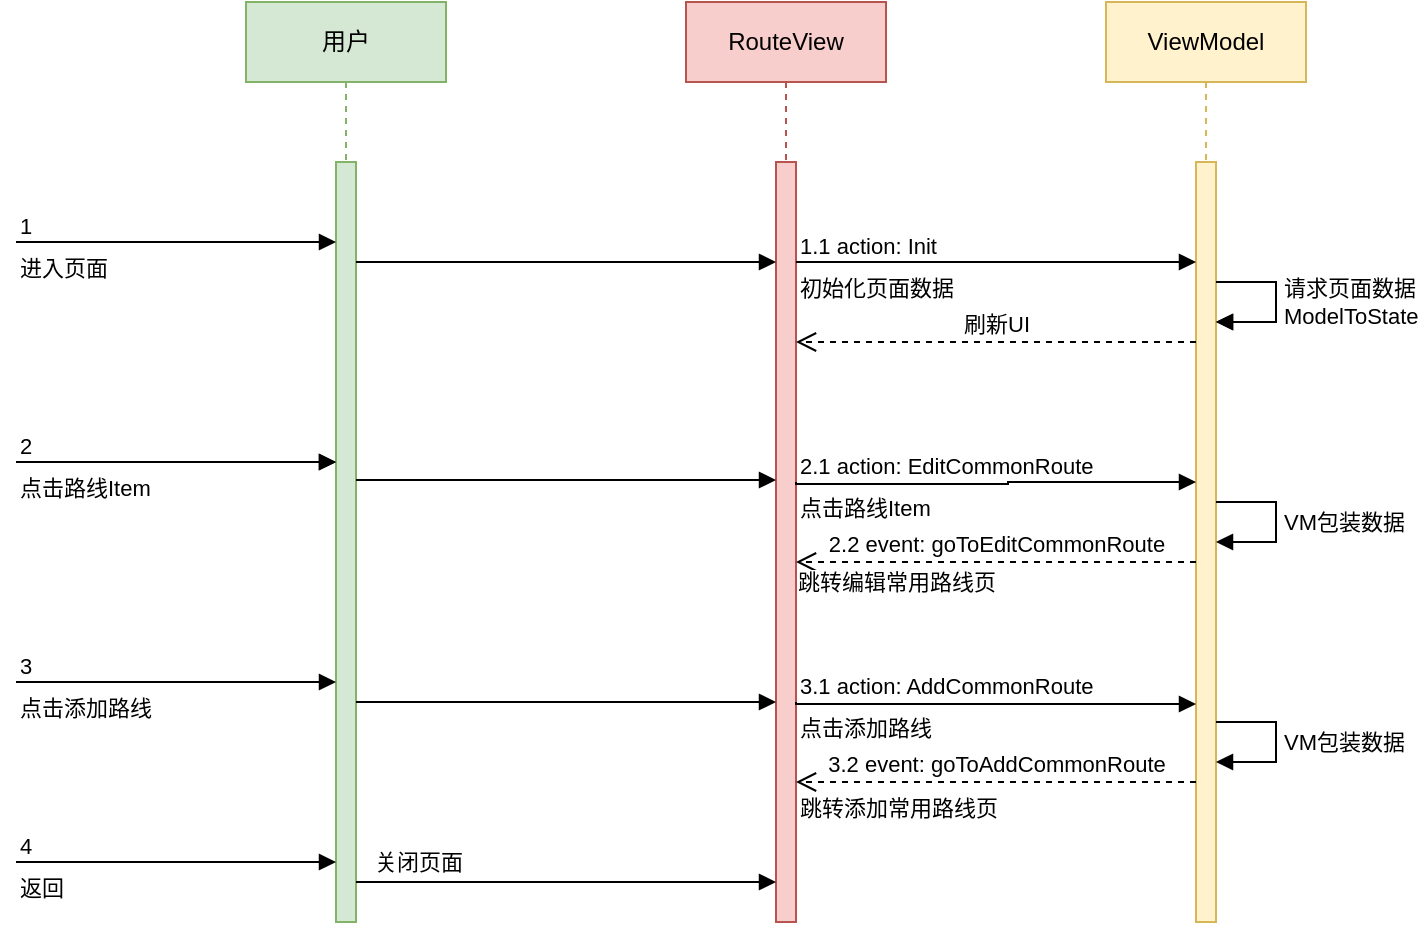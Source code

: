<mxfile version="22.0.8" type="github" pages="2">
  <diagram id="6I0OCvxSQrVGMHxT2VVA" name="常用路线管理页">
    <mxGraphModel dx="2193" dy="816" grid="1" gridSize="10" guides="1" tooltips="1" connect="1" arrows="1" fold="1" page="1" pageScale="1" pageWidth="850" pageHeight="1100" math="0" shadow="0">
      <root>
        <mxCell id="0" />
        <mxCell id="1" parent="0" />
        <mxCell id="fytZe2nUgxtboZ6Lmw9K-55" value="ViewModel" style="shape=umlLifeline;perimeter=lifelinePerimeter;whiteSpace=wrap;html=1;container=1;dropTarget=0;collapsible=0;recursiveResize=0;outlineConnect=0;portConstraint=eastwest;newEdgeStyle={&quot;curved&quot;:0,&quot;rounded&quot;:0};fillColor=#fff2cc;strokeColor=#d6b656;" vertex="1" parent="1">
          <mxGeometry x="545" y="310" width="100" height="300" as="geometry" />
        </mxCell>
        <mxCell id="fytZe2nUgxtboZ6Lmw9K-54" value="RouteView" style="shape=umlLifeline;perimeter=lifelinePerimeter;whiteSpace=wrap;html=1;container=1;dropTarget=0;collapsible=0;recursiveResize=0;outlineConnect=0;portConstraint=eastwest;newEdgeStyle={&quot;curved&quot;:0,&quot;rounded&quot;:0};fillColor=#f8cecc;strokeColor=#b85450;" vertex="1" parent="1">
          <mxGeometry x="335" y="310" width="100" height="300" as="geometry" />
        </mxCell>
        <mxCell id="fytZe2nUgxtboZ6Lmw9K-53" value="用户" style="shape=umlLifeline;perimeter=lifelinePerimeter;whiteSpace=wrap;html=1;container=1;dropTarget=0;collapsible=0;recursiveResize=0;outlineConnect=0;portConstraint=eastwest;newEdgeStyle={&quot;curved&quot;:0,&quot;rounded&quot;:0};fillColor=#d5e8d4;strokeColor=#82b366;" vertex="1" parent="1">
          <mxGeometry x="115" y="310" width="100" height="300" as="geometry" />
        </mxCell>
        <mxCell id="fytZe2nUgxtboZ6Lmw9K-4" value="" style="html=1;points=[[0,0,0,0,5],[0,1,0,0,-5],[1,0,0,0,5],[1,1,0,0,-5]];perimeter=orthogonalPerimeter;outlineConnect=0;targetShapes=umlLifeline;portConstraint=eastwest;newEdgeStyle={&quot;curved&quot;:0,&quot;rounded&quot;:0};fillColor=#d5e8d4;strokeColor=#82b366;" vertex="1" parent="1">
          <mxGeometry x="160" y="390" width="10" height="380" as="geometry" />
        </mxCell>
        <mxCell id="fytZe2nUgxtboZ6Lmw9K-7" value="进入页面" style="endArrow=block;endFill=1;html=1;edgeStyle=orthogonalEdgeStyle;align=left;verticalAlign=top;rounded=0;" edge="1" parent="1">
          <mxGeometry x="-1" relative="1" as="geometry">
            <mxPoint y="430" as="sourcePoint" />
            <mxPoint x="160" y="430" as="targetPoint" />
          </mxGeometry>
        </mxCell>
        <mxCell id="fytZe2nUgxtboZ6Lmw9K-8" value="1" style="edgeLabel;resizable=0;html=1;align=left;verticalAlign=bottom;" connectable="0" vertex="1" parent="fytZe2nUgxtboZ6Lmw9K-7">
          <mxGeometry x="-1" relative="1" as="geometry" />
        </mxCell>
        <mxCell id="fytZe2nUgxtboZ6Lmw9K-9" value="" style="html=1;points=[[0,0,0,0,5],[0,1,0,0,-5],[1,0,0,0,5],[1,1,0,0,-5]];perimeter=orthogonalPerimeter;outlineConnect=0;targetShapes=umlLifeline;portConstraint=eastwest;newEdgeStyle={&quot;curved&quot;:0,&quot;rounded&quot;:0};fillColor=#f8cecc;strokeColor=#b85450;" vertex="1" parent="1">
          <mxGeometry x="380" y="390" width="10" height="380" as="geometry" />
        </mxCell>
        <mxCell id="fytZe2nUgxtboZ6Lmw9K-10" value="" style="html=1;points=[[0,0,0,0,5],[0,1,0,0,-5],[1,0,0,0,5],[1,1,0,0,-5]];perimeter=orthogonalPerimeter;outlineConnect=0;targetShapes=umlLifeline;portConstraint=eastwest;newEdgeStyle={&quot;curved&quot;:0,&quot;rounded&quot;:0};fillColor=#fff2cc;strokeColor=#d6b656;" vertex="1" parent="1">
          <mxGeometry x="590" y="390" width="10" height="380" as="geometry" />
        </mxCell>
        <mxCell id="fytZe2nUgxtboZ6Lmw9K-11" value="初始化页面数据" style="endArrow=block;endFill=1;html=1;edgeStyle=orthogonalEdgeStyle;align=left;verticalAlign=top;rounded=0;" edge="1" parent="1" source="fytZe2nUgxtboZ6Lmw9K-9">
          <mxGeometry x="-1" relative="1" as="geometry">
            <mxPoint x="400" y="440" as="sourcePoint" />
            <mxPoint x="590" y="440" as="targetPoint" />
            <Array as="points">
              <mxPoint x="450" y="440" />
              <mxPoint x="450" y="440" />
            </Array>
          </mxGeometry>
        </mxCell>
        <mxCell id="fytZe2nUgxtboZ6Lmw9K-12" value="1.1 action: Init" style="edgeLabel;resizable=0;html=1;align=left;verticalAlign=bottom;" connectable="0" vertex="1" parent="fytZe2nUgxtboZ6Lmw9K-11">
          <mxGeometry x="-1" relative="1" as="geometry" />
        </mxCell>
        <mxCell id="fytZe2nUgxtboZ6Lmw9K-15" value="请求页面数据&lt;br&gt;ModelToState" style="html=1;align=left;spacingLeft=2;endArrow=block;rounded=0;edgeStyle=orthogonalEdgeStyle;curved=0;rounded=0;" edge="1" target="fytZe2nUgxtboZ6Lmw9K-10" parent="1">
          <mxGeometry relative="1" as="geometry">
            <mxPoint x="600" y="450" as="sourcePoint" />
            <Array as="points">
              <mxPoint x="630" y="450" />
              <mxPoint x="630" y="470" />
            </Array>
            <mxPoint x="605" y="480" as="targetPoint" />
          </mxGeometry>
        </mxCell>
        <mxCell id="fytZe2nUgxtboZ6Lmw9K-16" value="刷新UI" style="html=1;verticalAlign=bottom;endArrow=open;dashed=1;endSize=8;curved=0;rounded=0;exitX=0;exitY=0.263;exitDx=0;exitDy=0;exitPerimeter=0;" edge="1" parent="1">
          <mxGeometry relative="1" as="geometry">
            <mxPoint x="590" y="480.0" as="sourcePoint" />
            <mxPoint x="390" y="480.0" as="targetPoint" />
          </mxGeometry>
        </mxCell>
        <mxCell id="fytZe2nUgxtboZ6Lmw9K-19" value="点击路线Item" style="endArrow=block;endFill=1;html=1;edgeStyle=orthogonalEdgeStyle;align=left;verticalAlign=top;rounded=0;" edge="1" parent="1">
          <mxGeometry x="-1" relative="1" as="geometry">
            <mxPoint y="540" as="sourcePoint" />
            <mxPoint x="160" y="540" as="targetPoint" />
          </mxGeometry>
        </mxCell>
        <mxCell id="fytZe2nUgxtboZ6Lmw9K-20" value="2" style="edgeLabel;resizable=0;html=1;align=left;verticalAlign=bottom;" connectable="0" vertex="1" parent="fytZe2nUgxtboZ6Lmw9K-19">
          <mxGeometry x="-1" relative="1" as="geometry" />
        </mxCell>
        <mxCell id="fytZe2nUgxtboZ6Lmw9K-24" value="点击路线Item" style="endArrow=block;endFill=1;html=1;edgeStyle=orthogonalEdgeStyle;align=left;verticalAlign=top;rounded=0;" edge="1" parent="1">
          <mxGeometry x="-1" relative="1" as="geometry">
            <mxPoint y="540" as="sourcePoint" />
            <mxPoint x="160" y="540" as="targetPoint" />
            <Array as="points">
              <mxPoint x="150" y="540" />
              <mxPoint x="150" y="540" />
            </Array>
          </mxGeometry>
        </mxCell>
        <mxCell id="fytZe2nUgxtboZ6Lmw9K-25" value="2" style="edgeLabel;resizable=0;html=1;align=left;verticalAlign=bottom;" connectable="0" vertex="1" parent="fytZe2nUgxtboZ6Lmw9K-24">
          <mxGeometry x="-1" relative="1" as="geometry" />
        </mxCell>
        <mxCell id="fytZe2nUgxtboZ6Lmw9K-26" value="点击路线Item" style="endArrow=block;endFill=1;html=1;edgeStyle=orthogonalEdgeStyle;align=left;verticalAlign=top;rounded=0;" edge="1" parent="1">
          <mxGeometry x="-1" relative="1" as="geometry">
            <mxPoint x="390" y="550" as="sourcePoint" />
            <mxPoint x="590" y="550" as="targetPoint" />
            <Array as="points">
              <mxPoint x="390" y="551" />
              <mxPoint x="496" y="551" />
              <mxPoint x="496" y="550" />
            </Array>
          </mxGeometry>
        </mxCell>
        <mxCell id="fytZe2nUgxtboZ6Lmw9K-27" value="2.1 action: EditCommonRoute" style="edgeLabel;resizable=0;html=1;align=left;verticalAlign=bottom;" connectable="0" vertex="1" parent="fytZe2nUgxtboZ6Lmw9K-26">
          <mxGeometry x="-1" relative="1" as="geometry" />
        </mxCell>
        <mxCell id="fytZe2nUgxtboZ6Lmw9K-28" value="" style="endArrow=block;endFill=1;html=1;edgeStyle=orthogonalEdgeStyle;align=left;verticalAlign=top;rounded=0;" edge="1" parent="1" target="fytZe2nUgxtboZ6Lmw9K-9">
          <mxGeometry x="-1" relative="1" as="geometry">
            <mxPoint x="170" y="440" as="sourcePoint" />
            <mxPoint x="330" y="440" as="targetPoint" />
            <Array as="points">
              <mxPoint x="340" y="440" />
              <mxPoint x="340" y="440" />
            </Array>
          </mxGeometry>
        </mxCell>
        <mxCell id="fytZe2nUgxtboZ6Lmw9K-30" value="" style="endArrow=block;endFill=1;html=1;edgeStyle=orthogonalEdgeStyle;align=left;verticalAlign=top;rounded=0;" edge="1" parent="1">
          <mxGeometry x="-1" relative="1" as="geometry">
            <mxPoint x="170" y="549" as="sourcePoint" />
            <mxPoint x="380" y="549" as="targetPoint" />
            <Array as="points">
              <mxPoint x="340" y="549" />
              <mxPoint x="340" y="549" />
            </Array>
          </mxGeometry>
        </mxCell>
        <mxCell id="fytZe2nUgxtboZ6Lmw9K-32" value="请求页面数据&lt;br&gt;ModelToState" style="html=1;align=left;spacingLeft=2;endArrow=block;rounded=0;edgeStyle=orthogonalEdgeStyle;curved=0;rounded=0;" edge="1" parent="1" target="fytZe2nUgxtboZ6Lmw9K-10">
          <mxGeometry relative="1" as="geometry">
            <mxPoint x="600" y="450" as="sourcePoint" />
            <Array as="points">
              <mxPoint x="630" y="450" />
              <mxPoint x="630" y="470" />
            </Array>
            <mxPoint x="600" y="470" as="targetPoint" />
          </mxGeometry>
        </mxCell>
        <mxCell id="fytZe2nUgxtboZ6Lmw9K-36" value="VM包装数据" style="html=1;align=left;spacingLeft=2;endArrow=block;rounded=0;edgeStyle=orthogonalEdgeStyle;curved=0;rounded=0;" edge="1" target="fytZe2nUgxtboZ6Lmw9K-10" parent="1">
          <mxGeometry relative="1" as="geometry">
            <mxPoint x="600" y="560" as="sourcePoint" />
            <Array as="points">
              <mxPoint x="630" y="560" />
              <mxPoint x="630" y="580" />
            </Array>
            <mxPoint x="605" y="590.016" as="targetPoint" />
          </mxGeometry>
        </mxCell>
        <mxCell id="fytZe2nUgxtboZ6Lmw9K-37" value="2.2 event: goToEditCommonRoute" style="html=1;verticalAlign=bottom;endArrow=open;dashed=1;endSize=8;curved=0;rounded=0;exitX=0;exitY=0.263;exitDx=0;exitDy=0;exitPerimeter=0;" edge="1" parent="1">
          <mxGeometry relative="1" as="geometry">
            <mxPoint x="590" y="590" as="sourcePoint" />
            <mxPoint x="390" y="590" as="targetPoint" />
          </mxGeometry>
        </mxCell>
        <mxCell id="fytZe2nUgxtboZ6Lmw9K-60" value="跳转编辑常用路线页" style="edgeLabel;html=1;align=center;verticalAlign=middle;resizable=0;points=[];" vertex="1" connectable="0" parent="fytZe2nUgxtboZ6Lmw9K-37">
          <mxGeometry x="0.853" y="2" relative="1" as="geometry">
            <mxPoint x="35" y="8" as="offset" />
          </mxGeometry>
        </mxCell>
        <mxCell id="fytZe2nUgxtboZ6Lmw9K-39" value="点击添加路线" style="endArrow=block;endFill=1;html=1;edgeStyle=orthogonalEdgeStyle;align=left;verticalAlign=top;rounded=0;" edge="1" parent="1">
          <mxGeometry x="-1" relative="1" as="geometry">
            <mxPoint y="650" as="sourcePoint" />
            <mxPoint x="160" y="650" as="targetPoint" />
            <Array as="points">
              <mxPoint x="150" y="650" />
              <mxPoint x="150" y="650" />
            </Array>
          </mxGeometry>
        </mxCell>
        <mxCell id="fytZe2nUgxtboZ6Lmw9K-40" value="3" style="edgeLabel;resizable=0;html=1;align=left;verticalAlign=bottom;" connectable="0" vertex="1" parent="fytZe2nUgxtboZ6Lmw9K-39">
          <mxGeometry x="-1" relative="1" as="geometry" />
        </mxCell>
        <mxCell id="fytZe2nUgxtboZ6Lmw9K-41" value="" style="endArrow=block;endFill=1;html=1;edgeStyle=orthogonalEdgeStyle;align=left;verticalAlign=top;rounded=0;" edge="1" parent="1">
          <mxGeometry x="-1" relative="1" as="geometry">
            <mxPoint x="170" y="660" as="sourcePoint" />
            <mxPoint x="380" y="660" as="targetPoint" />
            <Array as="points">
              <mxPoint x="340" y="660" />
              <mxPoint x="340" y="660" />
            </Array>
          </mxGeometry>
        </mxCell>
        <mxCell id="fytZe2nUgxtboZ6Lmw9K-42" value="点击添加路线" style="endArrow=block;endFill=1;html=1;edgeStyle=orthogonalEdgeStyle;align=left;verticalAlign=top;rounded=0;" edge="1" parent="1" target="fytZe2nUgxtboZ6Lmw9K-10">
          <mxGeometry x="-1" relative="1" as="geometry">
            <mxPoint x="390" y="660" as="sourcePoint" />
            <mxPoint x="580" y="660" as="targetPoint" />
            <Array as="points">
              <mxPoint x="390" y="661" />
            </Array>
          </mxGeometry>
        </mxCell>
        <mxCell id="fytZe2nUgxtboZ6Lmw9K-43" value="3.1 action: AddCommonRoute" style="edgeLabel;resizable=0;html=1;align=left;verticalAlign=bottom;" connectable="0" vertex="1" parent="fytZe2nUgxtboZ6Lmw9K-42">
          <mxGeometry x="-1" relative="1" as="geometry" />
        </mxCell>
        <mxCell id="fytZe2nUgxtboZ6Lmw9K-48" value="VM包装数据" style="html=1;align=left;spacingLeft=2;endArrow=block;rounded=0;edgeStyle=orthogonalEdgeStyle;curved=0;rounded=0;" edge="1" target="fytZe2nUgxtboZ6Lmw9K-10" parent="1">
          <mxGeometry relative="1" as="geometry">
            <mxPoint x="600" y="670" as="sourcePoint" />
            <Array as="points">
              <mxPoint x="630" y="670" />
              <mxPoint x="630" y="690" />
            </Array>
            <mxPoint x="605" y="700" as="targetPoint" />
          </mxGeometry>
        </mxCell>
        <mxCell id="fytZe2nUgxtboZ6Lmw9K-49" value="3.2 event: goToAddCommonRoute" style="html=1;verticalAlign=bottom;endArrow=open;dashed=1;endSize=8;curved=0;rounded=0;exitX=0;exitY=0.263;exitDx=0;exitDy=0;exitPerimeter=0;" edge="1" parent="1">
          <mxGeometry relative="1" as="geometry">
            <mxPoint x="590" y="700" as="sourcePoint" />
            <mxPoint x="390" y="700" as="targetPoint" />
          </mxGeometry>
        </mxCell>
        <mxCell id="fytZe2nUgxtboZ6Lmw9K-50" value="跳转添加常用路线页" style="edgeLabel;html=1;align=center;verticalAlign=middle;resizable=0;points=[];" vertex="1" connectable="0" parent="fytZe2nUgxtboZ6Lmw9K-49">
          <mxGeometry x="0.696" relative="1" as="geometry">
            <mxPoint x="20" y="13" as="offset" />
          </mxGeometry>
        </mxCell>
        <mxCell id="fytZe2nUgxtboZ6Lmw9K-56" value="返回" style="endArrow=block;endFill=1;html=1;edgeStyle=orthogonalEdgeStyle;align=left;verticalAlign=top;rounded=0;" edge="1" parent="1">
          <mxGeometry x="-1" relative="1" as="geometry">
            <mxPoint y="740" as="sourcePoint" />
            <mxPoint x="160" y="740" as="targetPoint" />
            <Array as="points">
              <mxPoint x="150" y="740" />
              <mxPoint x="150" y="740" />
            </Array>
          </mxGeometry>
        </mxCell>
        <mxCell id="fytZe2nUgxtboZ6Lmw9K-57" value="4" style="edgeLabel;resizable=0;html=1;align=left;verticalAlign=bottom;" connectable="0" vertex="1" parent="fytZe2nUgxtboZ6Lmw9K-56">
          <mxGeometry x="-1" relative="1" as="geometry" />
        </mxCell>
        <mxCell id="fytZe2nUgxtboZ6Lmw9K-58" value="" style="endArrow=block;endFill=1;html=1;edgeStyle=orthogonalEdgeStyle;align=left;verticalAlign=top;rounded=0;" edge="1" parent="1">
          <mxGeometry x="-1" relative="1" as="geometry">
            <mxPoint x="170" y="750" as="sourcePoint" />
            <mxPoint x="380" y="750" as="targetPoint" />
            <Array as="points">
              <mxPoint x="340" y="750" />
              <mxPoint x="340" y="750" />
            </Array>
          </mxGeometry>
        </mxCell>
        <mxCell id="fytZe2nUgxtboZ6Lmw9K-59" value="关闭页面" style="edgeLabel;html=1;align=center;verticalAlign=middle;resizable=0;points=[];" vertex="1" connectable="0" parent="fytZe2nUgxtboZ6Lmw9K-58">
          <mxGeometry x="0.346" y="2" relative="1" as="geometry">
            <mxPoint x="-111" y="-8" as="offset" />
          </mxGeometry>
        </mxCell>
      </root>
    </mxGraphModel>
  </diagram>
  <diagram id="s6iaUEBONo8S-nNz0pXx" name="第 2 页">
    <mxGraphModel dx="2536" dy="1038" grid="1" gridSize="10" guides="1" tooltips="1" connect="1" arrows="1" fold="1" page="1" pageScale="1" pageWidth="827" pageHeight="1169" math="0" shadow="0">
      <root>
        <mxCell id="0" />
        <mxCell id="1" parent="0" />
        <mxCell id="DBH0jLhfZhS1wM54KbYj-1" value="ViewModel" style="shape=umlLifeline;perimeter=lifelinePerimeter;whiteSpace=wrap;html=1;container=1;dropTarget=0;collapsible=0;recursiveResize=0;outlineConnect=0;portConstraint=eastwest;newEdgeStyle={&quot;curved&quot;:0,&quot;rounded&quot;:0};fillColor=#fff2cc;strokeColor=#d6b656;" vertex="1" parent="1">
          <mxGeometry x="545" y="310" width="100" height="300" as="geometry" />
        </mxCell>
        <mxCell id="DBH0jLhfZhS1wM54KbYj-2" value="RouteView" style="shape=umlLifeline;perimeter=lifelinePerimeter;whiteSpace=wrap;html=1;container=1;dropTarget=0;collapsible=0;recursiveResize=0;outlineConnect=0;portConstraint=eastwest;newEdgeStyle={&quot;curved&quot;:0,&quot;rounded&quot;:0};fillColor=#f8cecc;strokeColor=#b85450;" vertex="1" parent="1">
          <mxGeometry x="335" y="310" width="100" height="300" as="geometry" />
        </mxCell>
        <mxCell id="DBH0jLhfZhS1wM54KbYj-3" value="用户" style="shape=umlLifeline;perimeter=lifelinePerimeter;whiteSpace=wrap;html=1;container=1;dropTarget=0;collapsible=0;recursiveResize=0;outlineConnect=0;portConstraint=eastwest;newEdgeStyle={&quot;curved&quot;:0,&quot;rounded&quot;:0};fillColor=#d5e8d4;strokeColor=#82b366;" vertex="1" parent="1">
          <mxGeometry x="115" y="310" width="100" height="300" as="geometry" />
        </mxCell>
        <mxCell id="DBH0jLhfZhS1wM54KbYj-4" value="" style="html=1;points=[[0,0,0,0,5],[0,1,0,0,-5],[1,0,0,0,5],[1,1,0,0,-5]];perimeter=orthogonalPerimeter;outlineConnect=0;targetShapes=umlLifeline;portConstraint=eastwest;newEdgeStyle={&quot;curved&quot;:0,&quot;rounded&quot;:0};fillColor=#d5e8d4;strokeColor=#82b366;" vertex="1" parent="1">
          <mxGeometry x="160" y="390" width="10" height="740" as="geometry" />
        </mxCell>
        <mxCell id="DBH0jLhfZhS1wM54KbYj-5" value="进入页面" style="endArrow=block;endFill=1;html=1;edgeStyle=orthogonalEdgeStyle;align=left;verticalAlign=top;rounded=0;" edge="1" parent="1">
          <mxGeometry x="-1" relative="1" as="geometry">
            <mxPoint y="430" as="sourcePoint" />
            <mxPoint x="160" y="430" as="targetPoint" />
          </mxGeometry>
        </mxCell>
        <mxCell id="DBH0jLhfZhS1wM54KbYj-6" value="1" style="edgeLabel;resizable=0;html=1;align=left;verticalAlign=bottom;" connectable="0" vertex="1" parent="DBH0jLhfZhS1wM54KbYj-5">
          <mxGeometry x="-1" relative="1" as="geometry" />
        </mxCell>
        <mxCell id="DBH0jLhfZhS1wM54KbYj-7" value="" style="html=1;points=[[0,0,0,0,5],[0,1,0,0,-5],[1,0,0,0,5],[1,1,0,0,-5]];perimeter=orthogonalPerimeter;outlineConnect=0;targetShapes=umlLifeline;portConstraint=eastwest;newEdgeStyle={&quot;curved&quot;:0,&quot;rounded&quot;:0};fillColor=#f8cecc;strokeColor=#b85450;" vertex="1" parent="1">
          <mxGeometry x="380" y="390" width="10" height="740" as="geometry" />
        </mxCell>
        <mxCell id="DBH0jLhfZhS1wM54KbYj-8" value="" style="html=1;points=[[0,0,0,0,5],[0,1,0,0,-5],[1,0,0,0,5],[1,1,0,0,-5]];perimeter=orthogonalPerimeter;outlineConnect=0;targetShapes=umlLifeline;portConstraint=eastwest;newEdgeStyle={&quot;curved&quot;:0,&quot;rounded&quot;:0};fillColor=#fff2cc;strokeColor=#d6b656;" vertex="1" parent="1">
          <mxGeometry x="590" y="390" width="10" height="740" as="geometry" />
        </mxCell>
        <mxCell id="DBH0jLhfZhS1wM54KbYj-9" value="初始化页面数据" style="endArrow=block;endFill=1;html=1;edgeStyle=orthogonalEdgeStyle;align=left;verticalAlign=top;rounded=0;" edge="1" parent="1" source="DBH0jLhfZhS1wM54KbYj-7">
          <mxGeometry x="-1" relative="1" as="geometry">
            <mxPoint x="400" y="440" as="sourcePoint" />
            <mxPoint x="590" y="440" as="targetPoint" />
            <Array as="points">
              <mxPoint x="450" y="440" />
              <mxPoint x="450" y="440" />
            </Array>
          </mxGeometry>
        </mxCell>
        <mxCell id="DBH0jLhfZhS1wM54KbYj-10" value="1.1 action: Init" style="edgeLabel;resizable=0;html=1;align=left;verticalAlign=bottom;" connectable="0" vertex="1" parent="DBH0jLhfZhS1wM54KbYj-9">
          <mxGeometry x="-1" relative="1" as="geometry" />
        </mxCell>
        <mxCell id="DBH0jLhfZhS1wM54KbYj-12" value="刷新UI" style="html=1;verticalAlign=bottom;endArrow=open;dashed=1;endSize=8;curved=0;rounded=0;exitX=0;exitY=0.263;exitDx=0;exitDy=0;exitPerimeter=0;" edge="1" parent="1">
          <mxGeometry relative="1" as="geometry">
            <mxPoint x="590" y="480.0" as="sourcePoint" />
            <mxPoint x="390" y="480.0" as="targetPoint" />
          </mxGeometry>
        </mxCell>
        <mxCell id="DBH0jLhfZhS1wM54KbYj-13" value="点击路线Item" style="endArrow=block;endFill=1;html=1;edgeStyle=orthogonalEdgeStyle;align=left;verticalAlign=top;rounded=0;" edge="1" parent="1">
          <mxGeometry x="-1" relative="1" as="geometry">
            <mxPoint y="540" as="sourcePoint" />
            <mxPoint x="160" y="540" as="targetPoint" />
          </mxGeometry>
        </mxCell>
        <mxCell id="DBH0jLhfZhS1wM54KbYj-14" value="2" style="edgeLabel;resizable=0;html=1;align=left;verticalAlign=bottom;" connectable="0" vertex="1" parent="DBH0jLhfZhS1wM54KbYj-13">
          <mxGeometry x="-1" relative="1" as="geometry" />
        </mxCell>
        <mxCell id="DBH0jLhfZhS1wM54KbYj-15" value="点击「预约顺风车」" style="endArrow=block;endFill=1;html=1;edgeStyle=orthogonalEdgeStyle;align=left;verticalAlign=top;rounded=0;" edge="1" parent="1">
          <mxGeometry x="-1" relative="1" as="geometry">
            <mxPoint y="540" as="sourcePoint" />
            <mxPoint x="160" y="540" as="targetPoint" />
            <Array as="points">
              <mxPoint x="150" y="540" />
              <mxPoint x="150" y="540" />
            </Array>
          </mxGeometry>
        </mxCell>
        <mxCell id="DBH0jLhfZhS1wM54KbYj-16" value="2" style="edgeLabel;resizable=0;html=1;align=left;verticalAlign=bottom;" connectable="0" vertex="1" parent="DBH0jLhfZhS1wM54KbYj-15">
          <mxGeometry x="-1" relative="1" as="geometry" />
        </mxCell>
        <mxCell id="DBH0jLhfZhS1wM54KbYj-17" value="点击发单" style="endArrow=block;endFill=1;html=1;edgeStyle=orthogonalEdgeStyle;align=left;verticalAlign=top;rounded=0;" edge="1" parent="1">
          <mxGeometry x="-1" relative="1" as="geometry">
            <mxPoint x="390" y="550" as="sourcePoint" />
            <mxPoint x="590" y="550" as="targetPoint" />
            <Array as="points">
              <mxPoint x="390" y="551" />
              <mxPoint x="496" y="551" />
              <mxPoint x="496" y="550" />
            </Array>
          </mxGeometry>
        </mxCell>
        <mxCell id="DBH0jLhfZhS1wM54KbYj-18" value="2.1 action:ClickPublish" style="edgeLabel;resizable=0;html=1;align=left;verticalAlign=bottom;" connectable="0" vertex="1" parent="DBH0jLhfZhS1wM54KbYj-17">
          <mxGeometry x="-1" relative="1" as="geometry" />
        </mxCell>
        <mxCell id="DBH0jLhfZhS1wM54KbYj-19" value="" style="endArrow=block;endFill=1;html=1;edgeStyle=orthogonalEdgeStyle;align=left;verticalAlign=top;rounded=0;" edge="1" parent="1" target="DBH0jLhfZhS1wM54KbYj-7">
          <mxGeometry x="-1" relative="1" as="geometry">
            <mxPoint x="170" y="440" as="sourcePoint" />
            <mxPoint x="330" y="440" as="targetPoint" />
            <Array as="points">
              <mxPoint x="340" y="440" />
              <mxPoint x="340" y="440" />
            </Array>
          </mxGeometry>
        </mxCell>
        <mxCell id="DBH0jLhfZhS1wM54KbYj-20" value="" style="endArrow=block;endFill=1;html=1;edgeStyle=orthogonalEdgeStyle;align=left;verticalAlign=top;rounded=0;" edge="1" parent="1">
          <mxGeometry x="-1" relative="1" as="geometry">
            <mxPoint x="170" y="549" as="sourcePoint" />
            <mxPoint x="380" y="549" as="targetPoint" />
            <Array as="points">
              <mxPoint x="340" y="549" />
              <mxPoint x="340" y="549" />
            </Array>
          </mxGeometry>
        </mxCell>
        <mxCell id="DBH0jLhfZhS1wM54KbYj-25" value="点击订单司机Item" style="endArrow=block;endFill=1;html=1;edgeStyle=orthogonalEdgeStyle;align=left;verticalAlign=top;rounded=0;" edge="1" parent="1">
          <mxGeometry x="-1" relative="1" as="geometry">
            <mxPoint y="650" as="sourcePoint" />
            <mxPoint x="160" y="650" as="targetPoint" />
            <Array as="points">
              <mxPoint x="150" y="650" />
              <mxPoint x="150" y="650" />
            </Array>
          </mxGeometry>
        </mxCell>
        <mxCell id="DBH0jLhfZhS1wM54KbYj-26" value="3" style="edgeLabel;resizable=0;html=1;align=left;verticalAlign=bottom;" connectable="0" vertex="1" parent="DBH0jLhfZhS1wM54KbYj-25">
          <mxGeometry x="-1" relative="1" as="geometry" />
        </mxCell>
        <mxCell id="DBH0jLhfZhS1wM54KbYj-27" value="" style="endArrow=block;endFill=1;html=1;edgeStyle=orthogonalEdgeStyle;align=left;verticalAlign=top;rounded=0;" edge="1" parent="1">
          <mxGeometry x="-1" relative="1" as="geometry">
            <mxPoint x="170" y="660" as="sourcePoint" />
            <mxPoint x="380" y="660" as="targetPoint" />
            <Array as="points">
              <mxPoint x="340" y="660" />
              <mxPoint x="340" y="660" />
            </Array>
          </mxGeometry>
        </mxCell>
        <mxCell id="DBH0jLhfZhS1wM54KbYj-28" value="点击" style="endArrow=block;endFill=1;html=1;edgeStyle=orthogonalEdgeStyle;align=left;verticalAlign=top;rounded=0;" edge="1" parent="1" target="DBH0jLhfZhS1wM54KbYj-8">
          <mxGeometry x="-1" relative="1" as="geometry">
            <mxPoint x="390" y="660" as="sourcePoint" />
            <mxPoint x="580" y="660" as="targetPoint" />
            <Array as="points">
              <mxPoint x="390" y="661" />
            </Array>
          </mxGeometry>
        </mxCell>
        <mxCell id="DBH0jLhfZhS1wM54KbYj-29" value="3.1 action: ClickPaxOrderDetail" style="edgeLabel;resizable=0;html=1;align=left;verticalAlign=bottom;" connectable="0" vertex="1" parent="DBH0jLhfZhS1wM54KbYj-28">
          <mxGeometry x="-1" relative="1" as="geometry" />
        </mxCell>
        <mxCell id="DBH0jLhfZhS1wM54KbYj-30" value="VM包装数据" style="html=1;align=left;spacingLeft=2;endArrow=block;rounded=0;edgeStyle=orthogonalEdgeStyle;curved=0;rounded=0;" edge="1" parent="1" target="DBH0jLhfZhS1wM54KbYj-8">
          <mxGeometry relative="1" as="geometry">
            <mxPoint x="600" y="670" as="sourcePoint" />
            <Array as="points">
              <mxPoint x="630" y="670" />
              <mxPoint x="630" y="690" />
            </Array>
            <mxPoint x="605" y="700" as="targetPoint" />
          </mxGeometry>
        </mxCell>
        <mxCell id="DBH0jLhfZhS1wM54KbYj-31" value="3.2 event: goToPaxOrderDetail" style="html=1;verticalAlign=bottom;endArrow=open;dashed=1;endSize=8;curved=0;rounded=0;exitX=0;exitY=0.263;exitDx=0;exitDy=0;exitPerimeter=0;" edge="1" parent="1">
          <mxGeometry relative="1" as="geometry">
            <mxPoint x="590" y="700" as="sourcePoint" />
            <mxPoint x="390" y="700" as="targetPoint" />
          </mxGeometry>
        </mxCell>
        <mxCell id="DBH0jLhfZhS1wM54KbYj-32" value="跳转乘客订单详情页" style="edgeLabel;html=1;align=center;verticalAlign=middle;resizable=0;points=[];" vertex="1" connectable="0" parent="DBH0jLhfZhS1wM54KbYj-31">
          <mxGeometry x="0.696" relative="1" as="geometry">
            <mxPoint x="39" y="13" as="offset" />
          </mxGeometry>
        </mxCell>
        <mxCell id="DBH0jLhfZhS1wM54KbYj-33" value="点击车主头像" style="endArrow=block;endFill=1;html=1;edgeStyle=orthogonalEdgeStyle;align=left;verticalAlign=top;rounded=0;" edge="1" parent="1">
          <mxGeometry x="-1" relative="1" as="geometry">
            <mxPoint y="740" as="sourcePoint" />
            <mxPoint x="160" y="740" as="targetPoint" />
            <Array as="points">
              <mxPoint x="150" y="740" />
              <mxPoint x="150" y="740" />
            </Array>
          </mxGeometry>
        </mxCell>
        <mxCell id="DBH0jLhfZhS1wM54KbYj-34" value="4" style="edgeLabel;resizable=0;html=1;align=left;verticalAlign=bottom;" connectable="0" vertex="1" parent="DBH0jLhfZhS1wM54KbYj-33">
          <mxGeometry x="-1" relative="1" as="geometry" />
        </mxCell>
        <mxCell id="DBH0jLhfZhS1wM54KbYj-35" value="" style="endArrow=block;endFill=1;html=1;edgeStyle=orthogonalEdgeStyle;align=left;verticalAlign=top;rounded=0;" edge="1" parent="1">
          <mxGeometry x="-1" relative="1" as="geometry">
            <mxPoint x="170" y="750" as="sourcePoint" />
            <mxPoint x="380" y="750" as="targetPoint" />
            <Array as="points">
              <mxPoint x="340" y="750" />
              <mxPoint x="340" y="750" />
            </Array>
          </mxGeometry>
        </mxCell>
        <mxCell id="DBH0jLhfZhS1wM54KbYj-37" value="云" style="shape=umlLifeline;perimeter=lifelinePerimeter;whiteSpace=wrap;html=1;container=1;dropTarget=0;collapsible=0;recursiveResize=0;outlineConnect=0;portConstraint=eastwest;newEdgeStyle={&quot;curved&quot;:0,&quot;rounded&quot;:0};fillColor=#dae8fc;strokeColor=#6c8ebf;" vertex="1" parent="1">
          <mxGeometry x="760" y="310" width="100" height="300" as="geometry" />
        </mxCell>
        <mxCell id="DBH0jLhfZhS1wM54KbYj-38" value="" style="html=1;points=[[0,0,0,0,5],[0,1,0,0,-5],[1,0,0,0,5],[1,1,0,0,-5]];perimeter=orthogonalPerimeter;outlineConnect=0;targetShapes=umlLifeline;portConstraint=eastwest;newEdgeStyle={&quot;curved&quot;:0,&quot;rounded&quot;:0};fillColor=#dae8fc;strokeColor=#6c8ebf;" vertex="1" parent="1">
          <mxGeometry x="805" y="390" width="10" height="740" as="geometry" />
        </mxCell>
        <mxCell id="DBH0jLhfZhS1wM54KbYj-42" value="请求发单接口" style="html=1;align=left;spacingLeft=2;endArrow=block;rounded=0;edgeStyle=orthogonalEdgeStyle;curved=0;rounded=0;" edge="1" parent="1">
          <mxGeometry relative="1" as="geometry">
            <mxPoint x="815" y="550" as="sourcePoint" />
            <Array as="points">
              <mxPoint x="845" y="550" />
              <mxPoint x="845" y="570" />
            </Array>
            <mxPoint x="815" y="570.043" as="targetPoint" />
          </mxGeometry>
        </mxCell>
        <mxCell id="DBH0jLhfZhS1wM54KbYj-43" value="" style="endArrow=block;endFill=1;html=1;edgeStyle=orthogonalEdgeStyle;align=left;verticalAlign=top;rounded=0;" edge="1" parent="1" target="DBH0jLhfZhS1wM54KbYj-38">
          <mxGeometry x="-1" relative="1" as="geometry">
            <mxPoint x="600" y="440" as="sourcePoint" />
            <mxPoint x="800" y="440" as="targetPoint" />
            <Array as="points">
              <mxPoint x="760" y="440" />
              <mxPoint x="760" y="440" />
            </Array>
          </mxGeometry>
        </mxCell>
        <mxCell id="DBH0jLhfZhS1wM54KbYj-44" value="1.2 入参提供给云端" style="edgeLabel;resizable=0;html=1;align=left;verticalAlign=bottom;" connectable="0" vertex="1" parent="DBH0jLhfZhS1wM54KbYj-43">
          <mxGeometry x="-1" relative="1" as="geometry" />
        </mxCell>
        <mxCell id="DBH0jLhfZhS1wM54KbYj-45" value="1.3 云端返回数据ModelToState" style="html=1;verticalAlign=bottom;endArrow=open;dashed=1;endSize=8;curved=0;rounded=0;exitX=0;exitY=0.263;exitDx=0;exitDy=0;exitPerimeter=0;" edge="1" parent="1" target="DBH0jLhfZhS1wM54KbYj-8">
          <mxGeometry x="0.122" relative="1" as="geometry">
            <mxPoint x="805" y="480.0" as="sourcePoint" />
            <mxPoint x="605" y="480" as="targetPoint" />
            <mxPoint as="offset" />
          </mxGeometry>
        </mxCell>
        <mxCell id="DBH0jLhfZhS1wM54KbYj-47" value="" style="endArrow=block;endFill=1;html=1;edgeStyle=orthogonalEdgeStyle;align=left;verticalAlign=top;rounded=0;" edge="1" parent="1" target="DBH0jLhfZhS1wM54KbYj-38">
          <mxGeometry x="-1" relative="1" as="geometry">
            <mxPoint x="600" y="550" as="sourcePoint" />
            <mxPoint x="805" y="440" as="targetPoint" />
            <Array as="points">
              <mxPoint x="600" y="550" />
            </Array>
          </mxGeometry>
        </mxCell>
        <mxCell id="DBH0jLhfZhS1wM54KbYj-48" value="2.2 入参提供给云端" style="edgeLabel;resizable=0;html=1;align=left;verticalAlign=bottom;" connectable="0" vertex="1" parent="DBH0jLhfZhS1wM54KbYj-47">
          <mxGeometry x="-1" relative="1" as="geometry" />
        </mxCell>
        <mxCell id="DBH0jLhfZhS1wM54KbYj-49" value="2.3 返回数据ModelToState" style="html=1;verticalAlign=bottom;endArrow=open;dashed=1;endSize=8;curved=0;rounded=0;exitX=0;exitY=0.263;exitDx=0;exitDy=0;exitPerimeter=0;" edge="1" parent="1">
          <mxGeometry x="0.22" relative="1" as="geometry">
            <mxPoint x="805" y="579.57" as="sourcePoint" />
            <mxPoint x="600" y="579.57" as="targetPoint" />
            <mxPoint as="offset" />
          </mxGeometry>
        </mxCell>
        <mxCell id="DBH0jLhfZhS1wM54KbYj-50" value="2.4 event: goToWaitPickUp" style="html=1;verticalAlign=bottom;endArrow=open;dashed=1;endSize=8;curved=0;rounded=0;exitX=0;exitY=0.263;exitDx=0;exitDy=0;exitPerimeter=0;" edge="1" parent="1">
          <mxGeometry x="0.1" relative="1" as="geometry">
            <mxPoint x="590" y="585" as="sourcePoint" />
            <mxPoint x="390" y="585" as="targetPoint" />
            <mxPoint as="offset" />
          </mxGeometry>
        </mxCell>
        <mxCell id="DBH0jLhfZhS1wM54KbYj-51" value="跳转等待接单页" style="edgeLabel;html=1;align=center;verticalAlign=middle;resizable=0;points=[];" vertex="1" connectable="0" parent="DBH0jLhfZhS1wM54KbYj-50">
          <mxGeometry x="0.644" y="1" relative="1" as="geometry">
            <mxPoint x="34" y="14" as="offset" />
          </mxGeometry>
        </mxCell>
        <mxCell id="DBH0jLhfZhS1wM54KbYj-52" value="查看车主信息" style="endArrow=block;endFill=1;html=1;edgeStyle=orthogonalEdgeStyle;align=left;verticalAlign=top;rounded=0;" edge="1" parent="1">
          <mxGeometry x="-1" relative="1" as="geometry">
            <mxPoint x="390" y="750" as="sourcePoint" />
            <mxPoint x="590" y="750" as="targetPoint" />
            <Array as="points">
              <mxPoint x="390" y="751" />
              <mxPoint x="580" y="751" />
              <mxPoint x="580" y="750" />
            </Array>
          </mxGeometry>
        </mxCell>
        <mxCell id="DBH0jLhfZhS1wM54KbYj-53" value="4.1 action: ShowDriverInfoDialog" style="edgeLabel;resizable=0;html=1;align=left;verticalAlign=bottom;" connectable="0" vertex="1" parent="DBH0jLhfZhS1wM54KbYj-52">
          <mxGeometry x="-1" relative="1" as="geometry" />
        </mxCell>
        <mxCell id="DBH0jLhfZhS1wM54KbYj-55" value="VM包装数据" style="html=1;align=left;spacingLeft=2;endArrow=block;rounded=0;edgeStyle=orthogonalEdgeStyle;curved=0;rounded=0;" edge="1" target="DBH0jLhfZhS1wM54KbYj-8" parent="1">
          <mxGeometry relative="1" as="geometry">
            <mxPoint x="600" y="760" as="sourcePoint" />
            <Array as="points">
              <mxPoint x="630" y="760" />
              <mxPoint x="630" y="780" />
            </Array>
            <mxPoint x="605" y="790" as="targetPoint" />
          </mxGeometry>
        </mxCell>
        <mxCell id="DBH0jLhfZhS1wM54KbYj-56" value="4.2 event: ShowDriverInfoDialog" style="html=1;verticalAlign=bottom;endArrow=open;dashed=1;endSize=8;curved=0;rounded=0;exitX=0;exitY=0.263;exitDx=0;exitDy=0;exitPerimeter=0;" edge="1" parent="1">
          <mxGeometry relative="1" as="geometry">
            <mxPoint x="590" y="790" as="sourcePoint" />
            <mxPoint x="390" y="790" as="targetPoint" />
          </mxGeometry>
        </mxCell>
        <mxCell id="DBH0jLhfZhS1wM54KbYj-57" value="展示车主信息弹窗" style="edgeLabel;html=1;align=center;verticalAlign=middle;resizable=0;points=[];" vertex="1" connectable="0" parent="DBH0jLhfZhS1wM54KbYj-56">
          <mxGeometry x="0.696" relative="1" as="geometry">
            <mxPoint x="39" y="13" as="offset" />
          </mxGeometry>
        </mxCell>
        <mxCell id="DBH0jLhfZhS1wM54KbYj-58" value="点击邀请车主" style="endArrow=block;endFill=1;html=1;edgeStyle=orthogonalEdgeStyle;align=left;verticalAlign=top;rounded=0;" edge="1" parent="1">
          <mxGeometry x="-1" relative="1" as="geometry">
            <mxPoint y="830" as="sourcePoint" />
            <mxPoint x="160" y="830" as="targetPoint" />
            <Array as="points">
              <mxPoint x="150" y="830" />
              <mxPoint x="150" y="830" />
            </Array>
            <mxPoint as="offset" />
          </mxGeometry>
        </mxCell>
        <mxCell id="DBH0jLhfZhS1wM54KbYj-59" value="5" style="edgeLabel;resizable=0;html=1;align=left;verticalAlign=bottom;" connectable="0" vertex="1" parent="DBH0jLhfZhS1wM54KbYj-58">
          <mxGeometry x="-1" relative="1" as="geometry" />
        </mxCell>
        <mxCell id="DBH0jLhfZhS1wM54KbYj-60" value="" style="endArrow=block;endFill=1;html=1;edgeStyle=orthogonalEdgeStyle;align=left;verticalAlign=top;rounded=0;" edge="1" parent="1">
          <mxGeometry x="-1" relative="1" as="geometry">
            <mxPoint x="170" y="840" as="sourcePoint" />
            <mxPoint x="380" y="840" as="targetPoint" />
            <Array as="points">
              <mxPoint x="340" y="840" />
              <mxPoint x="340" y="840" />
            </Array>
          </mxGeometry>
        </mxCell>
        <mxCell id="DBH0jLhfZhS1wM54KbYj-65" value="邀请车主" style="endArrow=block;endFill=1;html=1;edgeStyle=orthogonalEdgeStyle;align=left;verticalAlign=top;rounded=0;" edge="1" parent="1" target="DBH0jLhfZhS1wM54KbYj-8">
          <mxGeometry x="-1" relative="1" as="geometry">
            <mxPoint x="390" y="850" as="sourcePoint" />
            <mxPoint x="590" y="850" as="targetPoint" />
            <Array as="points">
              <mxPoint x="390" y="851" />
            </Array>
          </mxGeometry>
        </mxCell>
        <mxCell id="DBH0jLhfZhS1wM54KbYj-66" value="5.1 action: InviteDriver" style="edgeLabel;resizable=0;html=1;align=left;verticalAlign=bottom;" connectable="0" vertex="1" parent="DBH0jLhfZhS1wM54KbYj-65">
          <mxGeometry x="-1" relative="1" as="geometry" />
        </mxCell>
        <mxCell id="DBH0jLhfZhS1wM54KbYj-67" value="" style="endArrow=block;endFill=1;html=1;edgeStyle=orthogonalEdgeStyle;align=left;verticalAlign=top;rounded=0;" edge="1" parent="1">
          <mxGeometry x="-1" relative="1" as="geometry">
            <mxPoint x="600" y="850" as="sourcePoint" />
            <mxPoint x="805" y="850" as="targetPoint" />
            <Array as="points">
              <mxPoint x="600" y="850" />
            </Array>
          </mxGeometry>
        </mxCell>
        <mxCell id="DBH0jLhfZhS1wM54KbYj-68" value="5.2 入参提供给云端" style="edgeLabel;resizable=0;html=1;align=left;verticalAlign=bottom;" connectable="0" vertex="1" parent="DBH0jLhfZhS1wM54KbYj-67">
          <mxGeometry x="-1" relative="1" as="geometry" />
        </mxCell>
        <mxCell id="DBH0jLhfZhS1wM54KbYj-75" value="请求发单接口" style="html=1;align=left;spacingLeft=2;endArrow=block;rounded=0;edgeStyle=orthogonalEdgeStyle;curved=0;rounded=0;" edge="1" target="DBH0jLhfZhS1wM54KbYj-38" parent="1">
          <mxGeometry relative="1" as="geometry">
            <mxPoint x="815" y="850" as="sourcePoint" />
            <Array as="points">
              <mxPoint x="845" y="850" />
              <mxPoint x="845" y="870" />
            </Array>
            <mxPoint x="820" y="880" as="targetPoint" />
          </mxGeometry>
        </mxCell>
        <mxCell id="DBH0jLhfZhS1wM54KbYj-76" value="5.3 返回数据ModelToState" style="html=1;verticalAlign=bottom;endArrow=open;dashed=1;endSize=8;curved=0;rounded=0;exitX=0;exitY=0.263;exitDx=0;exitDy=0;exitPerimeter=0;" edge="1" parent="1">
          <mxGeometry x="0.22" relative="1" as="geometry">
            <mxPoint x="805" y="880" as="sourcePoint" />
            <mxPoint x="600" y="880" as="targetPoint" />
            <mxPoint as="offset" />
          </mxGeometry>
        </mxCell>
        <mxCell id="DBH0jLhfZhS1wM54KbYj-77" value="5.4 event: goToWaitPickUp" style="html=1;verticalAlign=bottom;endArrow=open;dashed=1;endSize=8;curved=0;rounded=0;exitX=0;exitY=0.263;exitDx=0;exitDy=0;exitPerimeter=0;" edge="1" parent="1">
          <mxGeometry x="0.1" relative="1" as="geometry">
            <mxPoint x="590" y="887" as="sourcePoint" />
            <mxPoint x="390" y="887" as="targetPoint" />
            <mxPoint as="offset" />
          </mxGeometry>
        </mxCell>
        <mxCell id="DBH0jLhfZhS1wM54KbYj-78" value="跳转等待接单页" style="edgeLabel;html=1;align=center;verticalAlign=middle;resizable=0;points=[];" vertex="1" connectable="0" parent="DBH0jLhfZhS1wM54KbYj-77">
          <mxGeometry x="0.644" y="1" relative="1" as="geometry">
            <mxPoint x="34" y="14" as="offset" />
          </mxGeometry>
        </mxCell>
        <mxCell id="DBH0jLhfZhS1wM54KbYj-81" value="点击修改时间" style="endArrow=block;endFill=1;html=1;edgeStyle=orthogonalEdgeStyle;align=left;verticalAlign=top;rounded=0;" edge="1" parent="1">
          <mxGeometry x="-1" relative="1" as="geometry">
            <mxPoint y="930" as="sourcePoint" />
            <mxPoint x="160" y="930" as="targetPoint" />
            <Array as="points">
              <mxPoint x="150" y="930" />
              <mxPoint x="150" y="930" />
            </Array>
            <mxPoint as="offset" />
          </mxGeometry>
        </mxCell>
        <mxCell id="DBH0jLhfZhS1wM54KbYj-82" value="6" style="edgeLabel;resizable=0;html=1;align=left;verticalAlign=bottom;" connectable="0" vertex="1" parent="DBH0jLhfZhS1wM54KbYj-81">
          <mxGeometry x="-1" relative="1" as="geometry" />
        </mxCell>
        <mxCell id="DBH0jLhfZhS1wM54KbYj-84" value="" style="endArrow=block;endFill=1;html=1;edgeStyle=orthogonalEdgeStyle;align=left;verticalAlign=top;rounded=0;" edge="1" parent="1">
          <mxGeometry x="-1" relative="1" as="geometry">
            <mxPoint x="170" y="930" as="sourcePoint" />
            <mxPoint x="380" y="930" as="targetPoint" />
            <Array as="points">
              <mxPoint x="340" y="930" />
              <mxPoint x="340" y="930" />
            </Array>
          </mxGeometry>
        </mxCell>
        <mxCell id="DBH0jLhfZhS1wM54KbYj-85" value="点击时间" style="endArrow=block;endFill=1;html=1;edgeStyle=orthogonalEdgeStyle;align=left;verticalAlign=top;rounded=0;" edge="1" parent="1">
          <mxGeometry x="-1" relative="1" as="geometry">
            <mxPoint x="390" y="940" as="sourcePoint" />
            <mxPoint x="590" y="941" as="targetPoint" />
            <Array as="points">
              <mxPoint x="390" y="941" />
            </Array>
          </mxGeometry>
        </mxCell>
        <mxCell id="DBH0jLhfZhS1wM54KbYj-86" value="6.1 action: ShowTimeDialog" style="edgeLabel;resizable=0;html=1;align=left;verticalAlign=bottom;" connectable="0" vertex="1" parent="DBH0jLhfZhS1wM54KbYj-85">
          <mxGeometry x="-1" relative="1" as="geometry" />
        </mxCell>
        <mxCell id="DBH0jLhfZhS1wM54KbYj-87" value="6.2 event: ShowTimeDialog" style="html=1;verticalAlign=bottom;endArrow=open;dashed=1;endSize=8;curved=0;rounded=0;exitX=0;exitY=0.263;exitDx=0;exitDy=0;exitPerimeter=0;" edge="1" parent="1">
          <mxGeometry x="0.1" relative="1" as="geometry">
            <mxPoint x="590" y="980" as="sourcePoint" />
            <mxPoint x="390" y="980" as="targetPoint" />
            <mxPoint as="offset" />
          </mxGeometry>
        </mxCell>
        <mxCell id="DBH0jLhfZhS1wM54KbYj-88" value="打开时间弹窗" style="edgeLabel;html=1;align=center;verticalAlign=middle;resizable=0;points=[];" vertex="1" connectable="0" parent="DBH0jLhfZhS1wM54KbYj-87">
          <mxGeometry x="0.644" y="1" relative="1" as="geometry">
            <mxPoint x="34" y="14" as="offset" />
          </mxGeometry>
        </mxCell>
        <mxCell id="DBH0jLhfZhS1wM54KbYj-93" value="VM包装弹窗数据" style="html=1;align=left;spacingLeft=2;endArrow=block;rounded=0;edgeStyle=orthogonalEdgeStyle;curved=0;rounded=0;" edge="1" parent="1">
          <mxGeometry relative="1" as="geometry">
            <mxPoint x="600" y="948" as="sourcePoint" />
            <Array as="points">
              <mxPoint x="630" y="948" />
              <mxPoint x="630" y="968" />
              <mxPoint x="605" y="968" />
            </Array>
            <mxPoint x="600" y="968" as="targetPoint" />
          </mxGeometry>
        </mxCell>
        <mxCell id="DBH0jLhfZhS1wM54KbYj-94" value="发单时间修改" style="endArrow=block;endFill=1;html=1;edgeStyle=orthogonalEdgeStyle;align=left;verticalAlign=top;rounded=0;" edge="1" parent="1">
          <mxGeometry x="-1" relative="1" as="geometry">
            <mxPoint x="390" y="1020" as="sourcePoint" />
            <mxPoint x="590" y="1021" as="targetPoint" />
            <Array as="points">
              <mxPoint x="390" y="1021" />
            </Array>
          </mxGeometry>
        </mxCell>
        <mxCell id="DBH0jLhfZhS1wM54KbYj-95" value="6.3 action: PublishTimeUpdate" style="edgeLabel;resizable=0;html=1;align=left;verticalAlign=bottom;" connectable="0" vertex="1" parent="DBH0jLhfZhS1wM54KbYj-94">
          <mxGeometry x="-1" relative="1" as="geometry" />
        </mxCell>
        <mxCell id="DBH0jLhfZhS1wM54KbYj-96" value="" style="endArrow=block;endFill=1;html=1;edgeStyle=orthogonalEdgeStyle;align=left;verticalAlign=top;rounded=0;" edge="1" parent="1">
          <mxGeometry x="-1" relative="1" as="geometry">
            <mxPoint x="600" y="1020" as="sourcePoint" />
            <mxPoint x="805" y="1020" as="targetPoint" />
            <Array as="points">
              <mxPoint x="600" y="1020" />
            </Array>
          </mxGeometry>
        </mxCell>
        <mxCell id="DBH0jLhfZhS1wM54KbYj-97" value="6.4 修改后时间提供给云端" style="edgeLabel;resizable=0;html=1;align=left;verticalAlign=bottom;" connectable="0" vertex="1" parent="DBH0jLhfZhS1wM54KbYj-96">
          <mxGeometry x="-1" relative="1" as="geometry" />
        </mxCell>
        <mxCell id="DBH0jLhfZhS1wM54KbYj-99" value="重新请求页面数据" style="html=1;align=left;spacingLeft=2;endArrow=block;rounded=0;edgeStyle=orthogonalEdgeStyle;curved=0;rounded=0;" edge="1" parent="1">
          <mxGeometry relative="1" as="geometry">
            <mxPoint x="815" y="1027" as="sourcePoint" />
            <Array as="points">
              <mxPoint x="845" y="1057" />
            </Array>
            <mxPoint x="820" y="1057.043" as="targetPoint" />
          </mxGeometry>
        </mxCell>
        <mxCell id="DBH0jLhfZhS1wM54KbYj-100" value="6.5 返回数据ModelToState" style="html=1;verticalAlign=bottom;endArrow=open;dashed=1;endSize=8;curved=0;rounded=0;exitX=0;exitY=0.263;exitDx=0;exitDy=0;exitPerimeter=0;" edge="1" parent="1">
          <mxGeometry x="0.22" relative="1" as="geometry">
            <mxPoint x="805" y="1060" as="sourcePoint" />
            <mxPoint x="600" y="1060" as="targetPoint" />
            <mxPoint as="offset" />
          </mxGeometry>
        </mxCell>
        <mxCell id="DBH0jLhfZhS1wM54KbYj-101" value="6.6 刷新UI" style="html=1;verticalAlign=bottom;endArrow=open;dashed=1;endSize=8;curved=0;rounded=0;exitX=0;exitY=0.263;exitDx=0;exitDy=0;exitPerimeter=0;" edge="1" parent="1">
          <mxGeometry x="0.1" relative="1" as="geometry">
            <mxPoint x="590" y="1070" as="sourcePoint" />
            <mxPoint x="390" y="1070" as="targetPoint" />
            <mxPoint as="offset" />
          </mxGeometry>
        </mxCell>
        <mxCell id="DBH0jLhfZhS1wM54KbYj-104" value="请求页面数据接口" style="html=1;align=left;spacingLeft=2;endArrow=block;rounded=0;edgeStyle=orthogonalEdgeStyle;curved=0;rounded=0;" edge="1" target="DBH0jLhfZhS1wM54KbYj-38" parent="1">
          <mxGeometry relative="1" as="geometry">
            <mxPoint x="815" y="445" as="sourcePoint" />
            <Array as="points">
              <mxPoint x="845" y="445" />
              <mxPoint x="845" y="475" />
            </Array>
            <mxPoint x="820" y="475" as="targetPoint" />
          </mxGeometry>
        </mxCell>
      </root>
    </mxGraphModel>
  </diagram>
</mxfile>
